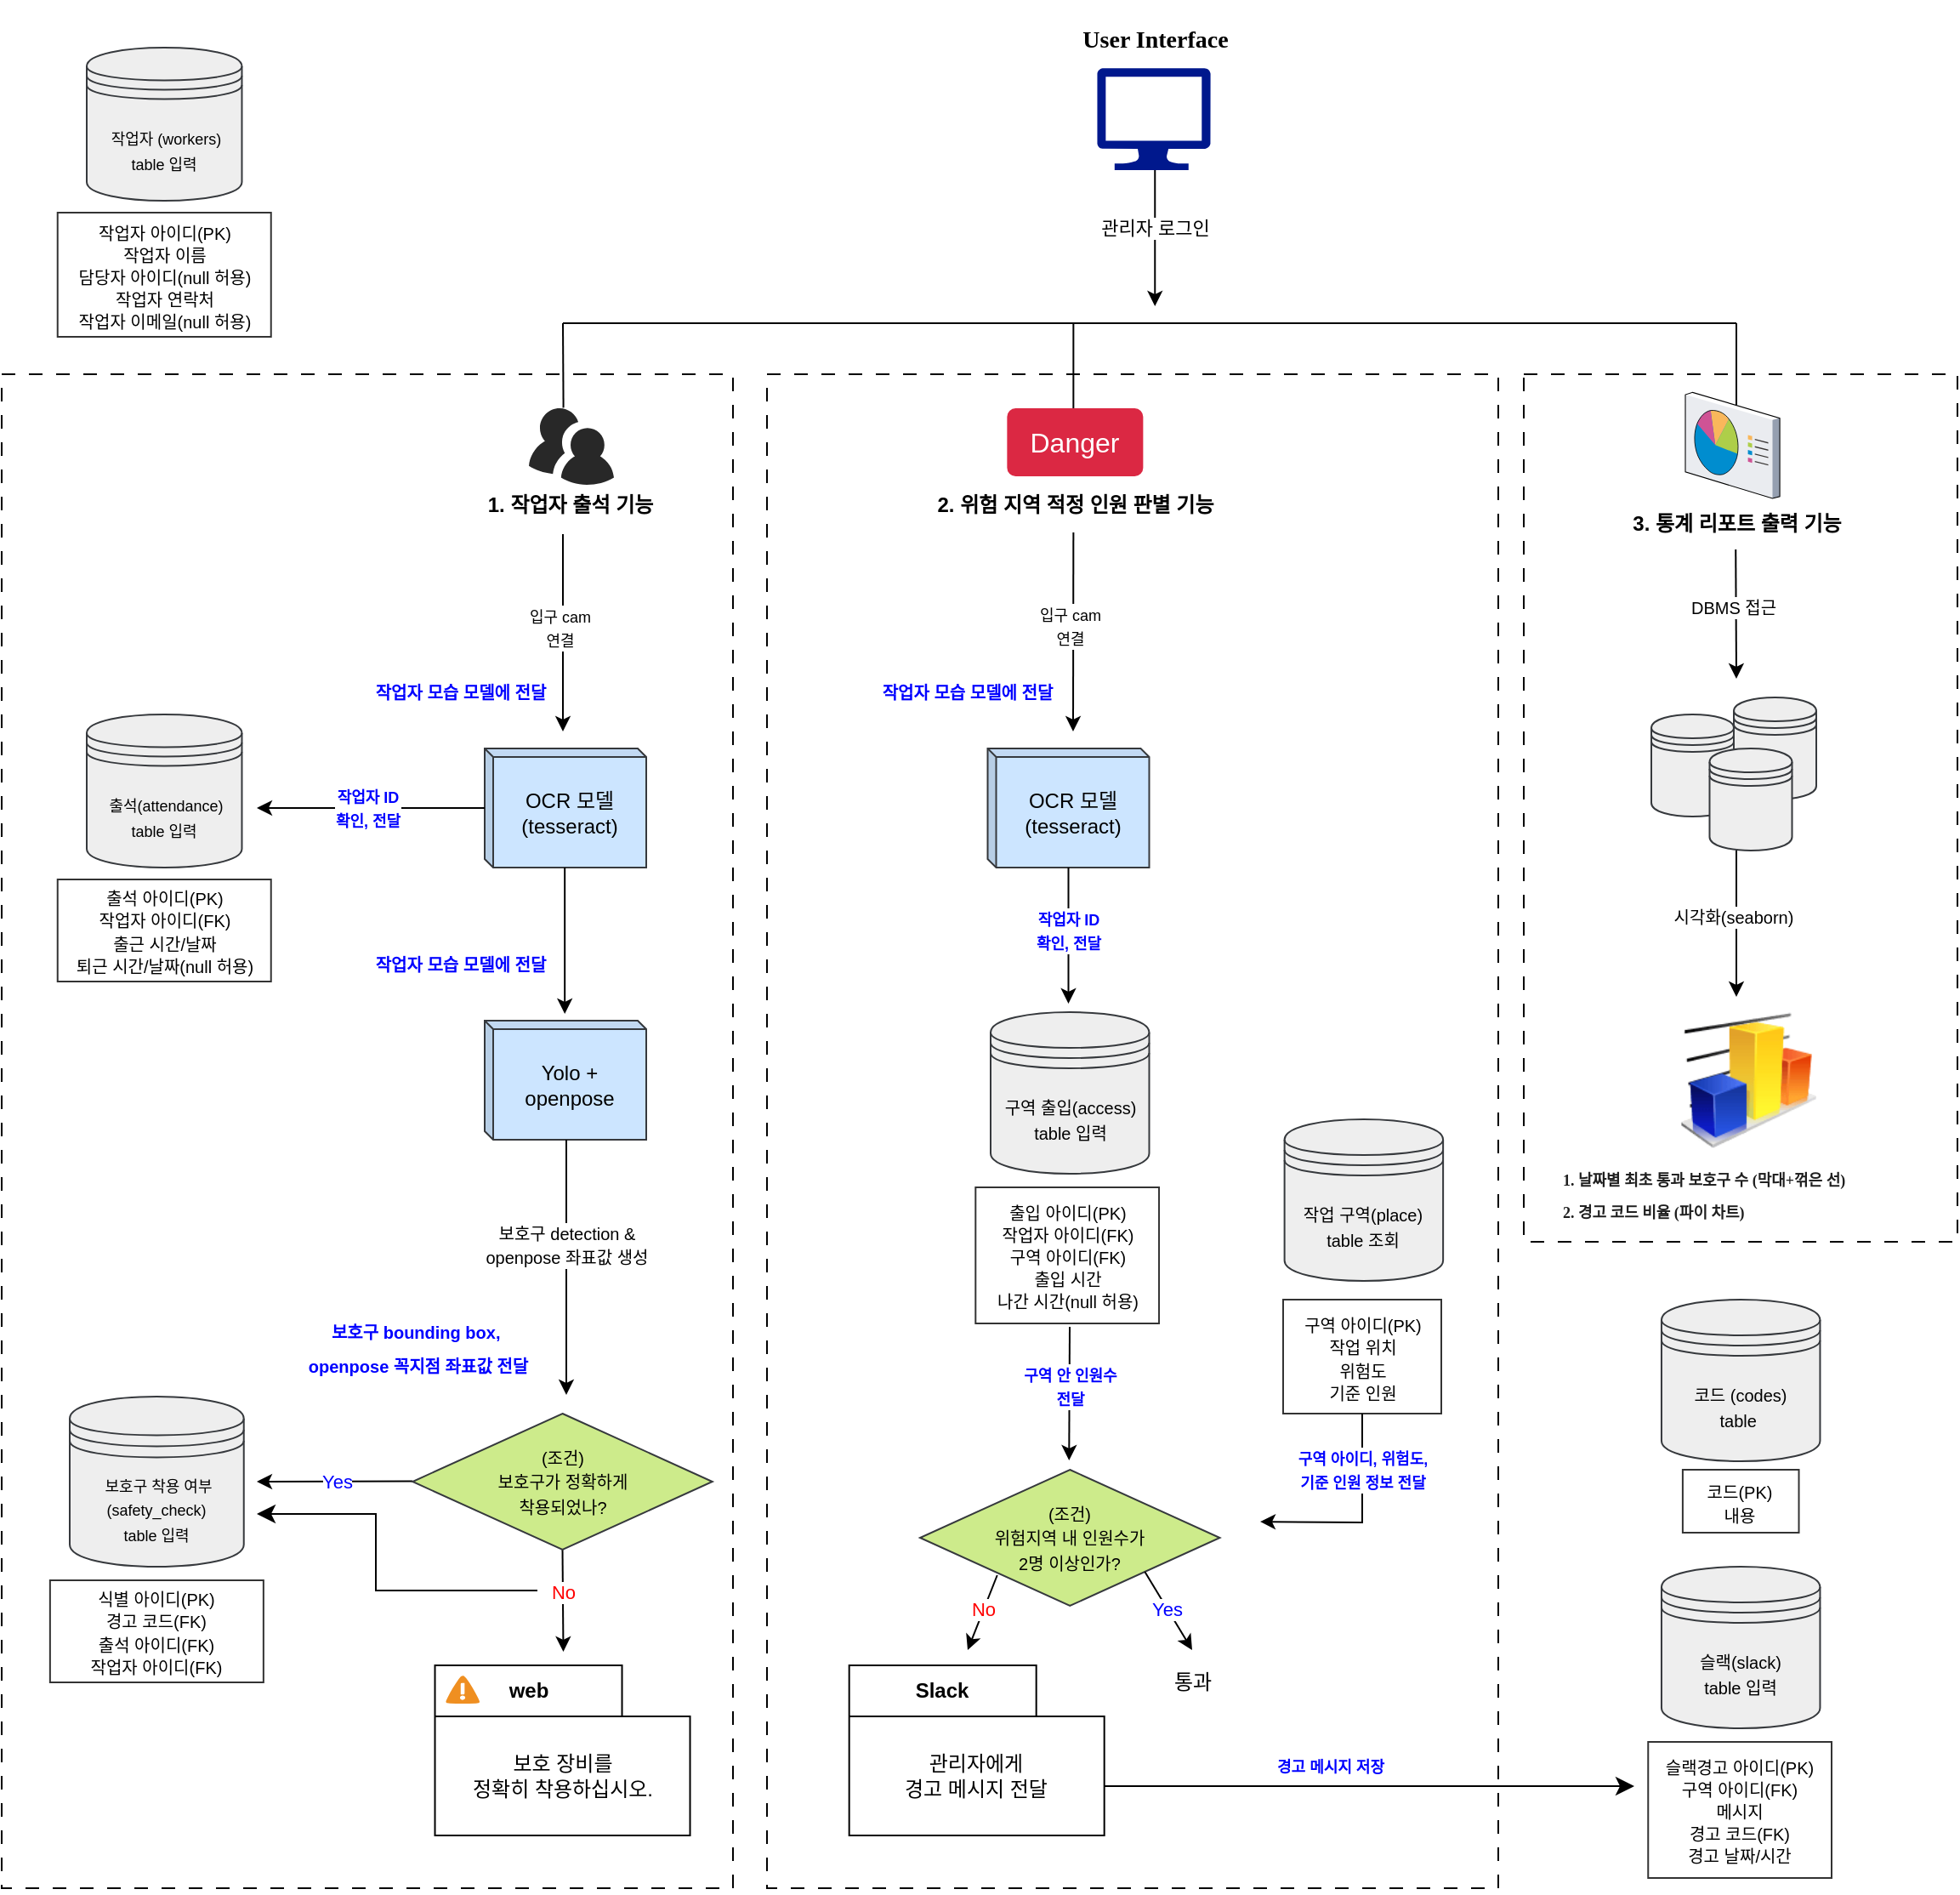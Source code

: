 <mxfile version="21.6.6" type="device">
  <diagram name="페이지-1" id="m2peRrRt7KcPgedfKMMH">
    <mxGraphModel dx="2705" dy="1020" grid="1" gridSize="10" guides="1" tooltips="1" connect="1" arrows="1" fold="1" page="1" pageScale="1" pageWidth="827" pageHeight="1169" math="0" shadow="0">
      <root>
        <mxCell id="0" />
        <mxCell id="1" parent="0" />
        <mxCell id="6oBFWntBD9Y9UDKRCqfa-56" value="" style="rounded=0;whiteSpace=wrap;html=1;fontSize=16;dashed=1;dashPattern=8 8;strokeWidth=1;fillColor=none;" vertex="1" parent="1">
          <mxGeometry x="735" y="240" width="255" height="510" as="geometry" />
        </mxCell>
        <mxCell id="6oBFWntBD9Y9UDKRCqfa-40" value="" style="rounded=0;whiteSpace=wrap;html=1;fontSize=16;dashed=1;dashPattern=8 8;strokeWidth=1;fillColor=none;" vertex="1" parent="1">
          <mxGeometry x="-160" y="240" width="430" height="890" as="geometry" />
        </mxCell>
        <mxCell id="6oBFWntBD9Y9UDKRCqfa-54" value="" style="rounded=0;whiteSpace=wrap;html=1;fontSize=16;dashed=1;dashPattern=8 8;strokeWidth=1;fillColor=none;" vertex="1" parent="1">
          <mxGeometry x="290" y="240" width="430" height="890" as="geometry" />
        </mxCell>
        <mxCell id="W8IOp_CuBcv07sHdW2r7-23" value="" style="endArrow=classic;html=1;rounded=0;exitX=0.5;exitY=1;exitDx=0;exitDy=0;" parent="1" source="W8IOp_CuBcv07sHdW2r7-21" edge="1">
          <mxGeometry width="50" height="50" relative="1" as="geometry">
            <mxPoint x="172.25" y="1001" as="sourcePoint" />
            <mxPoint x="170.25" y="991" as="targetPoint" />
          </mxGeometry>
        </mxCell>
        <mxCell id="W8IOp_CuBcv07sHdW2r7-28" value="" style="endArrow=classic;html=1;rounded=0;" parent="1" edge="1">
          <mxGeometry width="50" height="50" relative="1" as="geometry">
            <mxPoint x="81.63" y="890.71" as="sourcePoint" />
            <mxPoint x="-10" y="891" as="targetPoint" />
          </mxGeometry>
        </mxCell>
        <mxCell id="W8IOp_CuBcv07sHdW2r7-29" value="&lt;font color=&quot;#ff0000&quot;&gt;No&lt;/font&gt;" style="edgeLabel;html=1;align=center;verticalAlign=middle;resizable=0;points=[];" parent="W8IOp_CuBcv07sHdW2r7-28" vertex="1" connectable="0">
          <mxGeometry x="-0.088" y="1" relative="1" as="geometry">
            <mxPoint x="130" y="64" as="offset" />
          </mxGeometry>
        </mxCell>
        <mxCell id="W8IOp_CuBcv07sHdW2r7-1" value="" style="sketch=0;aspect=fixed;pointerEvents=1;shadow=0;dashed=0;html=1;strokeColor=none;labelPosition=center;verticalLabelPosition=bottom;verticalAlign=top;align=center;fillColor=#00188D;shape=mxgraph.azure.computer" parent="1" vertex="1">
          <mxGeometry x="484.13" y="60" width="66.67" height="60" as="geometry" />
        </mxCell>
        <mxCell id="W8IOp_CuBcv07sHdW2r7-3" value="" style="endArrow=classic;html=1;rounded=0;" parent="1" edge="1">
          <mxGeometry width="50" height="50" relative="1" as="geometry">
            <mxPoint x="518.13" y="120" as="sourcePoint" />
            <mxPoint x="518.13" y="200" as="targetPoint" />
            <Array as="points">
              <mxPoint x="518.13" y="170" />
            </Array>
          </mxGeometry>
        </mxCell>
        <mxCell id="W8IOp_CuBcv07sHdW2r7-4" value="관리자 로그인" style="edgeLabel;html=1;align=center;verticalAlign=middle;resizable=0;points=[];" parent="W8IOp_CuBcv07sHdW2r7-3" vertex="1" connectable="0">
          <mxGeometry x="-0.321" y="-1" relative="1" as="geometry">
            <mxPoint x="1" y="7" as="offset" />
          </mxGeometry>
        </mxCell>
        <mxCell id="W8IOp_CuBcv07sHdW2r7-5" value="" style="verticalLabelPosition=bottom;sketch=0;html=1;fillColor=#282828;strokeColor=none;verticalAlign=top;pointerEvents=1;align=center;shape=mxgraph.cisco_safe.people_places_things_icons.icon9;" parent="1" vertex="1">
          <mxGeometry x="150" y="260" width="50" height="45" as="geometry" />
        </mxCell>
        <mxCell id="W8IOp_CuBcv07sHdW2r7-6" value="" style="endArrow=none;html=1;rounded=0;" parent="1" edge="1">
          <mxGeometry width="50" height="50" relative="1" as="geometry">
            <mxPoint x="170" y="210" as="sourcePoint" />
            <mxPoint x="860" y="210" as="targetPoint" />
          </mxGeometry>
        </mxCell>
        <mxCell id="W8IOp_CuBcv07sHdW2r7-7" value="" style="endArrow=none;html=1;rounded=0;exitX=0.406;exitY=-0.007;exitDx=0;exitDy=0;exitPerimeter=0;" parent="1" source="W8IOp_CuBcv07sHdW2r7-5" edge="1">
          <mxGeometry width="50" height="50" relative="1" as="geometry">
            <mxPoint x="60" y="260" as="sourcePoint" />
            <mxPoint x="170" y="210" as="targetPoint" />
          </mxGeometry>
        </mxCell>
        <mxCell id="W8IOp_CuBcv07sHdW2r7-8" value="&lt;font face=&quot;Comic Sans MS&quot; style=&quot;font-size: 14px;&quot;&gt;User Interface&lt;/font&gt;" style="text;strokeColor=none;fillColor=none;html=1;fontSize=24;fontStyle=1;verticalAlign=middle;align=center;" parent="1" vertex="1">
          <mxGeometry x="468.13" y="20" width="100" height="40" as="geometry" />
        </mxCell>
        <mxCell id="W8IOp_CuBcv07sHdW2r7-9" value="&lt;font style=&quot;font-size: 12px;&quot;&gt;1. 작업자 출석 기능&lt;/font&gt;" style="text;strokeColor=none;fillColor=none;html=1;fontSize=24;fontStyle=1;verticalAlign=middle;align=center;" parent="1" vertex="1">
          <mxGeometry x="124" y="293" width="100" height="40" as="geometry" />
        </mxCell>
        <mxCell id="W8IOp_CuBcv07sHdW2r7-10" value="" style="endArrow=classic;html=1;rounded=0;" parent="1" edge="1">
          <mxGeometry width="50" height="50" relative="1" as="geometry">
            <mxPoint x="170" y="334" as="sourcePoint" />
            <mxPoint x="170" y="450" as="targetPoint" />
          </mxGeometry>
        </mxCell>
        <mxCell id="W8IOp_CuBcv07sHdW2r7-11" value="&lt;font style=&quot;font-size: 9px;&quot;&gt;입구 cam&lt;br&gt;연결&lt;/font&gt;" style="edgeLabel;html=1;align=center;verticalAlign=middle;resizable=0;points=[];" parent="W8IOp_CuBcv07sHdW2r7-10" vertex="1" connectable="0">
          <mxGeometry x="0.042" y="2" relative="1" as="geometry">
            <mxPoint x="-4" y="-6" as="offset" />
          </mxGeometry>
        </mxCell>
        <mxCell id="W8IOp_CuBcv07sHdW2r7-15" value="OCR 모델&lt;br&gt;(tesseract)" style="shape=cube;whiteSpace=wrap;html=1;boundedLbl=1;backgroundOutline=1;darkOpacity=0.05;darkOpacity2=0.1;size=5;fillColor=#cce5ff;strokeColor=#36393d;" parent="1" vertex="1">
          <mxGeometry x="124" y="460" width="95" height="70" as="geometry" />
        </mxCell>
        <mxCell id="W8IOp_CuBcv07sHdW2r7-16" value="" style="endArrow=classic;html=1;rounded=0;" parent="1" edge="1" source="W8IOp_CuBcv07sHdW2r7-15">
          <mxGeometry width="50" height="50" relative="1" as="geometry">
            <mxPoint x="120" y="500" as="sourcePoint" />
            <mxPoint x="-10" y="495" as="targetPoint" />
          </mxGeometry>
        </mxCell>
        <mxCell id="W8IOp_CuBcv07sHdW2r7-17" value="&lt;font style=&quot;font-size: 9px;&quot;&gt;&lt;b&gt;&lt;font color=&quot;#0000ff&quot;&gt;작업자 ID&lt;br&gt;확인, 전달&lt;/font&gt;&lt;br&gt;&lt;/b&gt;&lt;/font&gt;" style="edgeLabel;html=1;align=center;verticalAlign=middle;resizable=0;points=[];" parent="W8IOp_CuBcv07sHdW2r7-16" vertex="1" connectable="0">
          <mxGeometry x="0.02" y="1" relative="1" as="geometry">
            <mxPoint x="-1" y="-1" as="offset" />
          </mxGeometry>
        </mxCell>
        <mxCell id="W8IOp_CuBcv07sHdW2r7-18" value="Yolo + openpose" style="shape=cube;whiteSpace=wrap;html=1;boundedLbl=1;backgroundOutline=1;darkOpacity=0.05;darkOpacity2=0.1;size=5;fillColor=#cce5ff;strokeColor=#36393d;" parent="1" vertex="1">
          <mxGeometry x="124" y="620" width="95" height="70" as="geometry" />
        </mxCell>
        <mxCell id="W8IOp_CuBcv07sHdW2r7-19" value="" style="endArrow=classic;html=1;rounded=0;exitX=0;exitY=0;exitDx=50;exitDy=70;exitPerimeter=0;" parent="1" edge="1">
          <mxGeometry width="50" height="50" relative="1" as="geometry">
            <mxPoint x="172" y="690" as="sourcePoint" />
            <mxPoint x="172" y="840" as="targetPoint" />
          </mxGeometry>
        </mxCell>
        <mxCell id="W8IOp_CuBcv07sHdW2r7-20" value="&lt;font size=&quot;1&quot;&gt;보호구 detection &amp;amp;&lt;br&gt;openpose 좌표값 생성&lt;br&gt;&lt;/font&gt;" style="edgeLabel;html=1;align=center;verticalAlign=middle;resizable=0;points=[];" parent="W8IOp_CuBcv07sHdW2r7-19" vertex="1" connectable="0">
          <mxGeometry x="-0.173" relative="1" as="geometry">
            <mxPoint as="offset" />
          </mxGeometry>
        </mxCell>
        <mxCell id="W8IOp_CuBcv07sHdW2r7-21" value="&lt;font style=&quot;font-size: 10px;&quot;&gt;(조건)&lt;br&gt;보호구가 정확하게&lt;br&gt;착용되었나?&lt;br&gt;&lt;/font&gt;" style="rhombus;whiteSpace=wrap;html=1;fillColor=#cdeb8b;strokeColor=#36393d;" parent="1" vertex="1">
          <mxGeometry x="81.63" y="851" width="176.25" height="80" as="geometry" />
        </mxCell>
        <mxCell id="W8IOp_CuBcv07sHdW2r7-30" value="&lt;font style=&quot;font-size: 9px;&quot;&gt;&amp;nbsp;출석(attendance) table 입력&lt;/font&gt;" style="shape=datastore;whiteSpace=wrap;html=1;fillColor=#eeeeee;strokeColor=#36393d;" parent="1" vertex="1">
          <mxGeometry x="-110" y="440" width="91.24" height="90" as="geometry" />
        </mxCell>
        <mxCell id="W8IOp_CuBcv07sHdW2r7-33" value="web" style="shape=folder;fontStyle=1;tabWidth=110;tabHeight=30;tabPosition=left;html=1;boundedLbl=1;labelInHeader=1;container=1;collapsible=0;whiteSpace=wrap;" parent="1" vertex="1">
          <mxGeometry x="94.76" y="999" width="150" height="100" as="geometry" />
        </mxCell>
        <mxCell id="W8IOp_CuBcv07sHdW2r7-34" value="보호 장비를&lt;br&gt;정확히 착용하십시오." style="html=1;strokeColor=none;resizeWidth=1;resizeHeight=1;fillColor=none;part=1;connectable=0;allowArrows=0;deletable=0;whiteSpace=wrap;align=center;" parent="W8IOp_CuBcv07sHdW2r7-33" vertex="1">
          <mxGeometry width="150" height="70" relative="1" as="geometry">
            <mxPoint y="30" as="offset" />
          </mxGeometry>
        </mxCell>
        <mxCell id="W8IOp_CuBcv07sHdW2r7-31" value="" style="shadow=0;dashed=0;html=1;strokeColor=none;fillColor=#4495D1;labelPosition=center;verticalLabelPosition=bottom;verticalAlign=top;align=center;outlineConnect=0;shape=mxgraph.veeam.2d.alert;" parent="W8IOp_CuBcv07sHdW2r7-33" vertex="1">
          <mxGeometry x="6.4" y="6.0" width="20" height="16.6" as="geometry" />
        </mxCell>
        <mxCell id="W8IOp_CuBcv07sHdW2r7-37" value="&lt;font style=&quot;font-size: 9px;&quot;&gt;&amp;nbsp;보호구 착용 여부(safety_check)&lt;br&gt;table 입력&lt;/font&gt;" style="shape=datastore;whiteSpace=wrap;html=1;fillColor=#eeeeee;strokeColor=#36393d;" parent="1" vertex="1">
          <mxGeometry x="-120" y="841" width="102.37" height="100" as="geometry" />
        </mxCell>
        <mxCell id="W8IOp_CuBcv07sHdW2r7-39" value="" style="endArrow=none;html=1;rounded=0;exitX=0.406;exitY=-0.007;exitDx=0;exitDy=0;exitPerimeter=0;" parent="1" edge="1">
          <mxGeometry width="50" height="50" relative="1" as="geometry">
            <mxPoint x="470.18" y="260" as="sourcePoint" />
            <mxPoint x="470.18" y="210" as="targetPoint" />
          </mxGeometry>
        </mxCell>
        <mxCell id="W8IOp_CuBcv07sHdW2r7-40" value="Danger" style="html=1;shadow=0;dashed=0;shape=mxgraph.bootstrap.rrect;rSize=5;strokeColor=none;strokeWidth=1;fillColor=#DB2843;fontColor=#FFFFFF;whiteSpace=wrap;align=center;verticalAlign=middle;spacingLeft=0;fontStyle=0;fontSize=16;spacing=5;" parent="1" vertex="1">
          <mxGeometry x="431.18" y="260" width="80" height="40" as="geometry" />
        </mxCell>
        <mxCell id="W8IOp_CuBcv07sHdW2r7-41" value="&lt;font style=&quot;font-size: 12px;&quot;&gt;2. 위험 지역 적정 인원 판별 기능&lt;/font&gt;" style="text;strokeColor=none;fillColor=none;html=1;fontSize=24;fontStyle=1;verticalAlign=middle;align=center;" parent="1" vertex="1">
          <mxGeometry x="420.52" y="293" width="100" height="40" as="geometry" />
        </mxCell>
        <mxCell id="W8IOp_CuBcv07sHdW2r7-42" value="" style="endArrow=classic;html=1;rounded=0;" parent="1" edge="1">
          <mxGeometry width="50" height="50" relative="1" as="geometry">
            <mxPoint x="470.18" y="333" as="sourcePoint" />
            <mxPoint x="470" y="450" as="targetPoint" />
          </mxGeometry>
        </mxCell>
        <mxCell id="W8IOp_CuBcv07sHdW2r7-43" value="&lt;font style=&quot;font-size: 9px;&quot;&gt;입구 cam&lt;br&gt;연결&lt;/font&gt;" style="edgeLabel;html=1;align=center;verticalAlign=middle;resizable=0;points=[];" parent="W8IOp_CuBcv07sHdW2r7-42" vertex="1" connectable="0">
          <mxGeometry x="0.042" y="2" relative="1" as="geometry">
            <mxPoint x="-4" y="-6" as="offset" />
          </mxGeometry>
        </mxCell>
        <mxCell id="W8IOp_CuBcv07sHdW2r7-44" value="OCR 모델&lt;br&gt;(tesseract)" style="shape=cube;whiteSpace=wrap;html=1;boundedLbl=1;backgroundOutline=1;darkOpacity=0.05;darkOpacity2=0.1;size=5;fillColor=#cce5ff;strokeColor=#36393d;" parent="1" vertex="1">
          <mxGeometry x="419.75" y="460" width="95" height="70" as="geometry" />
        </mxCell>
        <mxCell id="W8IOp_CuBcv07sHdW2r7-45" value="" style="endArrow=classic;html=1;rounded=0;exitX=0;exitY=0;exitDx=50;exitDy=70;exitPerimeter=0;" parent="1" edge="1">
          <mxGeometry width="50" height="50" relative="1" as="geometry">
            <mxPoint x="467.25" y="530" as="sourcePoint" />
            <mxPoint x="467.25" y="610" as="targetPoint" />
          </mxGeometry>
        </mxCell>
        <mxCell id="W8IOp_CuBcv07sHdW2r7-47" value="&lt;font size=&quot;1&quot;&gt;구역 출입(access)&lt;br&gt;table 입력&lt;br&gt;&lt;/font&gt;" style="shape=datastore;whiteSpace=wrap;html=1;fillColor=#eeeeee;strokeColor=#36393d;" parent="1" vertex="1">
          <mxGeometry x="421.5" y="615" width="93.25" height="95" as="geometry" />
        </mxCell>
        <mxCell id="W8IOp_CuBcv07sHdW2r7-50" value="&lt;font style=&quot;font-size: 10px;&quot;&gt;(조건)&lt;br&gt;위험지역 내 인원수가&lt;br&gt;2명 이상인가?&lt;br&gt;&lt;/font&gt;" style="rhombus;whiteSpace=wrap;html=1;fillColor=#cdeb8b;strokeColor=#36393d;" parent="1" vertex="1">
          <mxGeometry x="380" y="884" width="176.25" height="80" as="geometry" />
        </mxCell>
        <mxCell id="W8IOp_CuBcv07sHdW2r7-51" value="" style="endArrow=classic;html=1;rounded=0;" parent="1" edge="1">
          <mxGeometry width="50" height="50" relative="1" as="geometry">
            <mxPoint x="468" y="800" as="sourcePoint" />
            <mxPoint x="467.63" y="878.5" as="targetPoint" />
          </mxGeometry>
        </mxCell>
        <mxCell id="W8IOp_CuBcv07sHdW2r7-52" value="" style="endArrow=classic;html=1;rounded=0;exitX=0.5;exitY=1;exitDx=0;exitDy=0;" parent="1" edge="1">
          <mxGeometry width="50" height="50" relative="1" as="geometry">
            <mxPoint x="425.38" y="946" as="sourcePoint" />
            <mxPoint x="408" y="990" as="targetPoint" />
          </mxGeometry>
        </mxCell>
        <mxCell id="W8IOp_CuBcv07sHdW2r7-57" value="" style="endArrow=classic;html=1;rounded=0;exitX=1;exitY=1;exitDx=0;exitDy=0;" parent="1" source="W8IOp_CuBcv07sHdW2r7-50" edge="1">
          <mxGeometry width="50" height="50" relative="1" as="geometry">
            <mxPoint x="563.25" y="975" as="sourcePoint" />
            <mxPoint x="540" y="990" as="targetPoint" />
          </mxGeometry>
        </mxCell>
        <mxCell id="W8IOp_CuBcv07sHdW2r7-58" value="&lt;font color=&quot;#ff0000&quot;&gt;No&lt;/font&gt;" style="edgeLabel;html=1;align=center;verticalAlign=middle;resizable=0;points=[];" parent="W8IOp_CuBcv07sHdW2r7-57" vertex="1" connectable="0">
          <mxGeometry x="-0.088" y="1" relative="1" as="geometry">
            <mxPoint x="-109" y="1" as="offset" />
          </mxGeometry>
        </mxCell>
        <mxCell id="W8IOp_CuBcv07sHdW2r7-59" value="Slack" style="shape=folder;fontStyle=1;tabWidth=110;tabHeight=30;tabPosition=left;html=1;boundedLbl=1;labelInHeader=1;container=1;collapsible=0;whiteSpace=wrap;" parent="1" vertex="1">
          <mxGeometry x="338.34" y="999" width="150" height="100" as="geometry" />
        </mxCell>
        <mxCell id="W8IOp_CuBcv07sHdW2r7-62" value="" style="shape=image;html=1;verticalAlign=top;verticalLabelPosition=bottom;labelBackgroundColor=#ffffff;imageAspect=0;aspect=fixed;image=https://cdn2.iconfinder.com/data/icons/social-media-2285/512/1_Slack_colored_svg-128.png" parent="W8IOp_CuBcv07sHdW2r7-59" vertex="1">
          <mxGeometry x="10" y="5" width="20" height="20" as="geometry" />
        </mxCell>
        <mxCell id="W8IOp_CuBcv07sHdW2r7-60" value="관리자에게&lt;br&gt;경고 메시지 전달" style="html=1;strokeColor=none;resizeWidth=1;resizeHeight=1;fillColor=none;part=1;connectable=0;allowArrows=0;deletable=0;whiteSpace=wrap;align=center;" parent="W8IOp_CuBcv07sHdW2r7-59" vertex="1">
          <mxGeometry width="150" height="70" relative="1" as="geometry">
            <mxPoint y="30" as="offset" />
          </mxGeometry>
        </mxCell>
        <mxCell id="W8IOp_CuBcv07sHdW2r7-67" value="" style="endArrow=none;html=1;rounded=0;exitX=0.406;exitY=-0.007;exitDx=0;exitDy=0;exitPerimeter=0;" parent="1" edge="1">
          <mxGeometry width="50" height="50" relative="1" as="geometry">
            <mxPoint x="860" y="260" as="sourcePoint" />
            <mxPoint x="860" y="210" as="targetPoint" />
          </mxGeometry>
        </mxCell>
        <mxCell id="W8IOp_CuBcv07sHdW2r7-68" value="" style="verticalLabelPosition=bottom;sketch=0;aspect=fixed;html=1;verticalAlign=top;strokeColor=none;align=center;outlineConnect=0;shape=mxgraph.citrix.reporting;" parent="1" vertex="1">
          <mxGeometry x="830" y="250.68" width="55.54" height="62.32" as="geometry" />
        </mxCell>
        <mxCell id="W8IOp_CuBcv07sHdW2r7-69" value="&lt;span style=&quot;font-size: 12px;&quot;&gt;3. 통계 리포트 출력 기능&lt;/span&gt;" style="text;strokeColor=none;fillColor=none;html=1;fontSize=24;fontStyle=1;verticalAlign=middle;align=center;" parent="1" vertex="1">
          <mxGeometry x="810" y="304" width="100" height="40" as="geometry" />
        </mxCell>
        <mxCell id="W8IOp_CuBcv07sHdW2r7-73" value="" style="group" parent="1" vertex="1" connectable="0">
          <mxGeometry x="787" y="430" width="87" height="90" as="geometry" />
        </mxCell>
        <mxCell id="W8IOp_CuBcv07sHdW2r7-72" value="" style="shape=datastore;whiteSpace=wrap;html=1;fillColor=#eeeeee;strokeColor=#36393d;" parent="W8IOp_CuBcv07sHdW2r7-73" vertex="1">
          <mxGeometry x="71.5" width="48.5" height="60" as="geometry" />
        </mxCell>
        <mxCell id="W8IOp_CuBcv07sHdW2r7-70" value="" style="shape=datastore;whiteSpace=wrap;html=1;fillColor=#eeeeee;strokeColor=#36393d;" parent="W8IOp_CuBcv07sHdW2r7-73" vertex="1">
          <mxGeometry x="23" y="10" width="48.5" height="60" as="geometry" />
        </mxCell>
        <mxCell id="W8IOp_CuBcv07sHdW2r7-71" value="" style="shape=datastore;whiteSpace=wrap;html=1;fillColor=#eeeeee;strokeColor=#36393d;" parent="W8IOp_CuBcv07sHdW2r7-73" vertex="1">
          <mxGeometry x="57.25" y="30" width="48.5" height="60" as="geometry" />
        </mxCell>
        <mxCell id="W8IOp_CuBcv07sHdW2r7-74" value="" style="endArrow=classic;html=1;rounded=0;" parent="1" edge="1">
          <mxGeometry width="50" height="50" relative="1" as="geometry">
            <mxPoint x="859.62" y="343" as="sourcePoint" />
            <mxPoint x="860" y="419" as="targetPoint" />
          </mxGeometry>
        </mxCell>
        <mxCell id="W8IOp_CuBcv07sHdW2r7-75" value="&lt;font size=&quot;1&quot;&gt;DBMS 접근&lt;/font&gt;" style="edgeLabel;html=1;align=center;verticalAlign=middle;resizable=0;points=[];" parent="W8IOp_CuBcv07sHdW2r7-74" vertex="1" connectable="0">
          <mxGeometry x="0.042" y="2" relative="1" as="geometry">
            <mxPoint x="-4" y="-6" as="offset" />
          </mxGeometry>
        </mxCell>
        <mxCell id="W8IOp_CuBcv07sHdW2r7-76" value="" style="endArrow=classic;html=1;rounded=0;" parent="1" edge="1">
          <mxGeometry width="50" height="50" relative="1" as="geometry">
            <mxPoint x="860" y="520" as="sourcePoint" />
            <mxPoint x="860" y="606" as="targetPoint" />
          </mxGeometry>
        </mxCell>
        <mxCell id="W8IOp_CuBcv07sHdW2r7-77" value="&lt;font size=&quot;1&quot;&gt;시각화(seaborn)&lt;/font&gt;" style="edgeLabel;html=1;align=center;verticalAlign=middle;resizable=0;points=[];" parent="W8IOp_CuBcv07sHdW2r7-76" vertex="1" connectable="0">
          <mxGeometry x="0.042" y="2" relative="1" as="geometry">
            <mxPoint x="-4" y="-6" as="offset" />
          </mxGeometry>
        </mxCell>
        <mxCell id="W8IOp_CuBcv07sHdW2r7-78" value="" style="image;html=1;image=img/lib/clip_art/finance/Graph_128x128.png" parent="1" vertex="1">
          <mxGeometry x="827" y="615" width="80" height="80" as="geometry" />
        </mxCell>
        <mxCell id="6oBFWntBD9Y9UDKRCqfa-1" value="&lt;font size=&quot;1&quot; color=&quot;#0000ff&quot; style=&quot;&quot;&gt;&lt;b style=&quot;&quot;&gt;작업자 모습 모델에 전달&lt;/b&gt;&lt;/font&gt;" style="text;strokeColor=none;fillColor=none;html=1;align=center;verticalAlign=middle;whiteSpace=wrap;rounded=0;fontSize=16;" vertex="1" parent="1">
          <mxGeometry x="50" y="410" width="120" height="30" as="geometry" />
        </mxCell>
        <mxCell id="6oBFWntBD9Y9UDKRCqfa-2" value="&lt;p style=&quot;line-height: 70%;&quot;&gt;&lt;font size=&quot;1&quot;&gt;출석 아이디(PK)&lt;br&gt;작업자 아이디(FK)&lt;br&gt;출근 시간/날짜&lt;br&gt;퇴근 시간/날짜(null 허용)&lt;br&gt;&lt;/font&gt;&lt;/p&gt;" style="text;strokeColor=default;fillColor=none;html=1;align=center;verticalAlign=middle;whiteSpace=wrap;rounded=0;fontSize=16;strokeWidth=1;opacity=80;" vertex="1" parent="1">
          <mxGeometry x="-127.13" y="537" width="125.5" height="60" as="geometry" />
        </mxCell>
        <mxCell id="6oBFWntBD9Y9UDKRCqfa-3" value="&lt;font size=&quot;1&quot; color=&quot;#0000ff&quot;&gt;&lt;b&gt;보호구 bounding box,&amp;nbsp;&lt;br&gt;openpose 꼭지점 좌표값 전달&lt;br&gt;&lt;/b&gt;&lt;/font&gt;" style="text;strokeColor=none;fillColor=none;html=1;align=center;verticalAlign=middle;whiteSpace=wrap;rounded=0;fontSize=16;" vertex="1" parent="1">
          <mxGeometry y="796" width="170" height="30" as="geometry" />
        </mxCell>
        <mxCell id="6oBFWntBD9Y9UDKRCqfa-4" value="" style="endArrow=classic;html=1;rounded=0;" edge="1" parent="1">
          <mxGeometry width="50" height="50" relative="1" as="geometry">
            <mxPoint x="171.09" y="530" as="sourcePoint" />
            <mxPoint x="171.09" y="616" as="targetPoint" />
          </mxGeometry>
        </mxCell>
        <mxCell id="6oBFWntBD9Y9UDKRCqfa-33" value="&lt;font size=&quot;1&quot; color=&quot;#0000ff&quot; style=&quot;&quot;&gt;&lt;b style=&quot;&quot;&gt;작업자 모습 모델에 전달&lt;/b&gt;&lt;/font&gt;" style="text;strokeColor=none;fillColor=none;html=1;align=center;verticalAlign=middle;whiteSpace=wrap;rounded=0;fontSize=16;" vertex="1" parent="1">
          <mxGeometry x="50" y="570" width="120" height="30" as="geometry" />
        </mxCell>
        <mxCell id="6oBFWntBD9Y9UDKRCqfa-36" value="&lt;p style=&quot;line-height: 70%;&quot;&gt;&lt;font size=&quot;1&quot;&gt;식별 아이디(PK)&lt;br&gt;경고 코드(FK)&lt;br&gt;출석 아이디(FK)&lt;br&gt;작업자 아이디(FK)&lt;br&gt;&lt;/font&gt;&lt;/p&gt;" style="text;strokeColor=default;fillColor=none;html=1;align=center;verticalAlign=middle;whiteSpace=wrap;rounded=0;fontSize=16;strokeWidth=1;opacity=80;" vertex="1" parent="1">
          <mxGeometry x="-131.57" y="949" width="125.5" height="60" as="geometry" />
        </mxCell>
        <mxCell id="6oBFWntBD9Y9UDKRCqfa-38" value="" style="endArrow=classic;html=1;rounded=0;fontSize=12;startSize=8;endSize=8;" edge="1" parent="1">
          <mxGeometry width="50" height="50" relative="1" as="geometry">
            <mxPoint x="155" y="955" as="sourcePoint" />
            <mxPoint x="-10" y="910" as="targetPoint" />
            <Array as="points">
              <mxPoint x="60" y="955" />
              <mxPoint x="60" y="910" />
            </Array>
          </mxGeometry>
        </mxCell>
        <mxCell id="6oBFWntBD9Y9UDKRCqfa-39" value="&lt;font color=&quot;#0000ff&quot;&gt;Yes&lt;/font&gt;" style="edgeLabel;html=1;align=center;verticalAlign=middle;resizable=0;points=[];" vertex="1" connectable="0" parent="1">
          <mxGeometry x="179.729" y="965.843" as="geometry">
            <mxPoint x="-143" y="-75" as="offset" />
          </mxGeometry>
        </mxCell>
        <mxCell id="6oBFWntBD9Y9UDKRCqfa-41" value="&lt;font style=&quot;font-size: 9px;&quot;&gt;&lt;b&gt;&lt;font color=&quot;#0000ff&quot;&gt;작업자 ID&lt;br&gt;확인, 전달&lt;/font&gt;&lt;br&gt;&lt;/b&gt;&lt;/font&gt;" style="edgeLabel;html=1;align=center;verticalAlign=middle;resizable=0;points=[];" vertex="1" connectable="0" parent="1">
          <mxGeometry x="466.59" y="567" as="geometry" />
        </mxCell>
        <mxCell id="6oBFWntBD9Y9UDKRCqfa-42" value="&lt;p style=&quot;line-height: 70%;&quot;&gt;&lt;font size=&quot;1&quot;&gt;출입 아이디(PK)&lt;br&gt;작업자 아이디(FK)&lt;br&gt;구역 아이디(FK)&lt;br&gt;출입 시간&lt;br&gt;나간 시간(null 허용)&lt;/font&gt;&lt;/p&gt;" style="text;strokeColor=default;fillColor=none;html=1;align=center;verticalAlign=middle;whiteSpace=wrap;rounded=0;fontSize=16;strokeWidth=1;opacity=80;" vertex="1" parent="1">
          <mxGeometry x="412.65" y="718" width="107.87" height="80" as="geometry" />
        </mxCell>
        <mxCell id="6oBFWntBD9Y9UDKRCqfa-44" value="&lt;font style=&quot;font-size: 9px;&quot;&gt;&lt;b&gt;&lt;font color=&quot;#0000ff&quot;&gt;구역 안 인원수&lt;br&gt;전달&lt;/font&gt;&lt;br&gt;&lt;/b&gt;&lt;/font&gt;" style="edgeLabel;html=1;align=center;verticalAlign=middle;resizable=0;points=[];" vertex="1" connectable="0" parent="1">
          <mxGeometry x="468.13" y="835" as="geometry" />
        </mxCell>
        <mxCell id="6oBFWntBD9Y9UDKRCqfa-45" value="&lt;font size=&quot;1&quot; color=&quot;#0000ff&quot; style=&quot;&quot;&gt;&lt;b style=&quot;&quot;&gt;작업자 모습 모델에 전달&lt;/b&gt;&lt;/font&gt;" style="text;strokeColor=none;fillColor=none;html=1;align=center;verticalAlign=middle;whiteSpace=wrap;rounded=0;fontSize=16;" vertex="1" parent="1">
          <mxGeometry x="348.13" y="410" width="120" height="30" as="geometry" />
        </mxCell>
        <mxCell id="6oBFWntBD9Y9UDKRCqfa-46" style="edgeStyle=none;curved=1;rounded=0;orthogonalLoop=1;jettySize=auto;html=1;exitX=0.25;exitY=1;exitDx=0;exitDy=0;fontSize=12;startSize=8;endSize=8;" edge="1" parent="1" source="6oBFWntBD9Y9UDKRCqfa-1" target="6oBFWntBD9Y9UDKRCqfa-1">
          <mxGeometry relative="1" as="geometry" />
        </mxCell>
        <mxCell id="6oBFWntBD9Y9UDKRCqfa-47" value="&lt;font style=&quot;&quot;&gt;&lt;font style=&quot;font-size: 12px;&quot;&gt;통과&lt;/font&gt;&lt;br&gt;&lt;/font&gt;" style="edgeLabel;html=1;align=center;verticalAlign=middle;resizable=0;points=[];" vertex="1" connectable="0" parent="1">
          <mxGeometry x="540" y="1008.998" as="geometry" />
        </mxCell>
        <mxCell id="6oBFWntBD9Y9UDKRCqfa-48" value="&lt;font size=&quot;1&quot;&gt;작업 구역(place)&lt;br&gt;table 조회&lt;br&gt;&lt;/font&gt;" style="shape=datastore;whiteSpace=wrap;html=1;fillColor=#eeeeee;strokeColor=#36393d;" vertex="1" parent="1">
          <mxGeometry x="594.31" y="678" width="93.25" height="95" as="geometry" />
        </mxCell>
        <mxCell id="6oBFWntBD9Y9UDKRCqfa-49" value="" style="endArrow=classic;html=1;rounded=0;" edge="1" parent="1">
          <mxGeometry width="50" height="50" relative="1" as="geometry">
            <mxPoint x="640" y="851" as="sourcePoint" />
            <mxPoint x="580" y="914.55" as="targetPoint" />
            <Array as="points">
              <mxPoint x="640" y="915" />
            </Array>
          </mxGeometry>
        </mxCell>
        <mxCell id="6oBFWntBD9Y9UDKRCqfa-50" value="&lt;p style=&quot;line-height: 70%;&quot;&gt;&lt;font size=&quot;1&quot;&gt;구역 아이디(PK)&lt;br&gt;작업 위치&lt;br&gt;위험도&lt;br&gt;기준 인원&lt;br&gt;&lt;/font&gt;&lt;/p&gt;" style="text;strokeColor=default;fillColor=none;html=1;align=center;verticalAlign=middle;whiteSpace=wrap;rounded=0;fontSize=16;strokeWidth=1;opacity=80;" vertex="1" parent="1">
          <mxGeometry x="593.5" y="784" width="93" height="67" as="geometry" />
        </mxCell>
        <mxCell id="6oBFWntBD9Y9UDKRCqfa-52" value="&lt;font style=&quot;font-size: 9px;&quot;&gt;&lt;b&gt;&lt;font color=&quot;#0000ff&quot;&gt;구역 아이디, 위험도,&lt;br&gt;기준 인원 정보 전달&lt;/font&gt;&lt;br&gt;&lt;/b&gt;&lt;/font&gt;" style="edgeLabel;html=1;align=center;verticalAlign=middle;resizable=0;points=[];" vertex="1" connectable="0" parent="1">
          <mxGeometry x="640" y="884" as="geometry" />
        </mxCell>
        <mxCell id="6oBFWntBD9Y9UDKRCqfa-53" value="&lt;font color=&quot;#0000ff&quot;&gt;Yes&lt;/font&gt;" style="edgeLabel;html=1;align=center;verticalAlign=middle;resizable=0;points=[];" vertex="1" connectable="0" parent="1">
          <mxGeometry x="425.503" y="969.847" as="geometry">
            <mxPoint x="99" y="-4" as="offset" />
          </mxGeometry>
        </mxCell>
        <mxCell id="6oBFWntBD9Y9UDKRCqfa-57" value="&lt;font size=&quot;1&quot;&gt;슬랙(slack)&lt;br&gt;table 입력&lt;br&gt;&lt;/font&gt;" style="shape=datastore;whiteSpace=wrap;html=1;fillColor=#eeeeee;strokeColor=#36393d;" vertex="1" parent="1">
          <mxGeometry x="815.98" y="941" width="93.25" height="95" as="geometry" />
        </mxCell>
        <mxCell id="6oBFWntBD9Y9UDKRCqfa-58" value="&lt;p style=&quot;line-height: 70%;&quot;&gt;&lt;font size=&quot;1&quot;&gt;슬랙경고 아이디(PK)&lt;br&gt;구역 아이디(FK)&lt;br&gt;메시지&lt;br&gt;경고 코드(FK)&lt;br&gt;경고 날짜/시간&lt;br&gt;&lt;/font&gt;&lt;/p&gt;" style="text;strokeColor=default;fillColor=none;html=1;align=center;verticalAlign=middle;whiteSpace=wrap;rounded=0;fontSize=16;strokeWidth=1;opacity=80;" vertex="1" parent="1">
          <mxGeometry x="808.13" y="1044" width="107.87" height="80" as="geometry" />
        </mxCell>
        <mxCell id="6oBFWntBD9Y9UDKRCqfa-61" value="" style="endArrow=classic;html=1;rounded=0;fontSize=12;startSize=8;endSize=8;curved=1;" edge="1" parent="1">
          <mxGeometry width="50" height="50" relative="1" as="geometry">
            <mxPoint x="488.34" y="1070" as="sourcePoint" />
            <mxPoint x="800" y="1070" as="targetPoint" />
          </mxGeometry>
        </mxCell>
        <mxCell id="6oBFWntBD9Y9UDKRCqfa-62" value="&lt;font style=&quot;font-size: 9px;&quot;&gt;&lt;b&gt;&lt;font color=&quot;#0000ff&quot;&gt;경고 메시지 저장&lt;/font&gt;&lt;br&gt;&lt;/b&gt;&lt;/font&gt;" style="edgeLabel;html=1;align=center;verticalAlign=middle;resizable=0;points=[];" vertex="1" connectable="0" parent="1">
          <mxGeometry x="621" y="1058" as="geometry" />
        </mxCell>
        <mxCell id="6oBFWntBD9Y9UDKRCqfa-63" value="&lt;font size=&quot;1&quot;&gt;코드 (codes)&lt;br&gt;table&amp;nbsp;&lt;br&gt;&lt;/font&gt;" style="shape=datastore;whiteSpace=wrap;html=1;fillColor=#eeeeee;strokeColor=#36393d;" vertex="1" parent="1">
          <mxGeometry x="815.98" y="784" width="93.25" height="95" as="geometry" />
        </mxCell>
        <mxCell id="6oBFWntBD9Y9UDKRCqfa-64" value="&lt;p style=&quot;line-height: 70%;&quot;&gt;&lt;font size=&quot;1&quot;&gt;코드(PK)&lt;br&gt;내용&lt;br&gt;&lt;/font&gt;&lt;/p&gt;" style="text;strokeColor=default;fillColor=none;html=1;align=center;verticalAlign=middle;whiteSpace=wrap;rounded=0;fontSize=16;strokeWidth=1;opacity=80;" vertex="1" parent="1">
          <mxGeometry x="828.45" y="884" width="68.31" height="37" as="geometry" />
        </mxCell>
        <mxCell id="6oBFWntBD9Y9UDKRCqfa-65" value="&lt;font style=&quot;font-size: 9px;&quot;&gt;&amp;nbsp;작업자 (workers)&lt;br&gt;table 입력&lt;/font&gt;" style="shape=datastore;whiteSpace=wrap;html=1;fillColor=#eeeeee;strokeColor=#36393d;" vertex="1" parent="1">
          <mxGeometry x="-110" y="48" width="91.24" height="90" as="geometry" />
        </mxCell>
        <mxCell id="6oBFWntBD9Y9UDKRCqfa-66" value="&lt;p style=&quot;line-height: 70%;&quot;&gt;&lt;font size=&quot;1&quot;&gt;작업자 아이디(PK)&lt;br&gt;작업자 이름&lt;br&gt;담당자 아이디(null 허용)&lt;br&gt;작업자 연락처&lt;br&gt;작업자 이메일(null 허용)&lt;/font&gt;&lt;/p&gt;" style="text;strokeColor=default;fillColor=none;html=1;align=center;verticalAlign=middle;whiteSpace=wrap;rounded=0;fontSize=16;strokeWidth=1;opacity=80;" vertex="1" parent="1">
          <mxGeometry x="-127.13" y="145" width="125.5" height="73" as="geometry" />
        </mxCell>
        <mxCell id="6oBFWntBD9Y9UDKRCqfa-67" value="&lt;span style=&quot;color: rgb(31, 31, 31); font-family: &amp;quot;docs-Google Sans&amp;quot;; font-style: normal; font-variant-ligatures: normal; font-variant-caps: normal; letter-spacing: normal; orphans: 2; text-align: left; text-indent: 0px; text-transform: none; widows: 2; word-spacing: 0px; -webkit-text-stroke-width: 0px; background-color: rgb(255, 255, 255); text-decoration-thickness: initial; text-decoration-style: initial; text-decoration-color: initial; float: none; font-size: 9px; display: inline !important;&quot;&gt;&lt;font style=&quot;font-size: 9px;&quot;&gt;&lt;b&gt;1. 날짜별 최초 통과 보호구 수 (막대+꺾은 선)&lt;br style=&quot;font-size: 9px;&quot;&gt;2. 경고 코드 비율 (파이 차트)&lt;/b&gt;&lt;/font&gt;&lt;/span&gt;" style="text;whiteSpace=wrap;html=1;fontSize=16;" vertex="1" parent="1">
          <mxGeometry x="756" y="695" width="210" height="40" as="geometry" />
        </mxCell>
      </root>
    </mxGraphModel>
  </diagram>
</mxfile>
